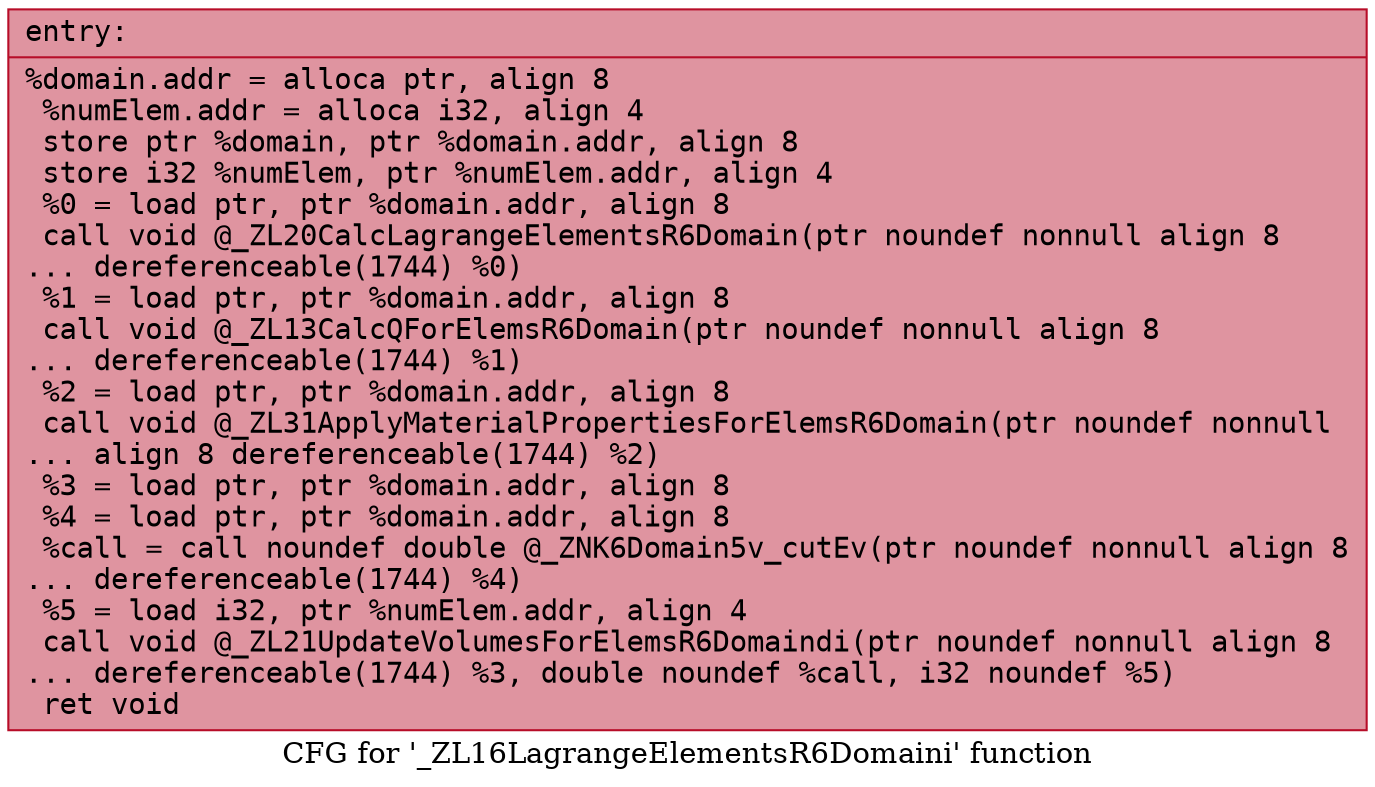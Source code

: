 digraph "CFG for '_ZL16LagrangeElementsR6Domaini' function" {
	label="CFG for '_ZL16LagrangeElementsR6Domaini' function";

	Node0x561418b6b6e0 [shape=record,color="#b70d28ff", style=filled, fillcolor="#b70d2870" fontname="Courier",label="{entry:\l|  %domain.addr = alloca ptr, align 8\l  %numElem.addr = alloca i32, align 4\l  store ptr %domain, ptr %domain.addr, align 8\l  store i32 %numElem, ptr %numElem.addr, align 4\l  %0 = load ptr, ptr %domain.addr, align 8\l  call void @_ZL20CalcLagrangeElementsR6Domain(ptr noundef nonnull align 8\l... dereferenceable(1744) %0)\l  %1 = load ptr, ptr %domain.addr, align 8\l  call void @_ZL13CalcQForElemsR6Domain(ptr noundef nonnull align 8\l... dereferenceable(1744) %1)\l  %2 = load ptr, ptr %domain.addr, align 8\l  call void @_ZL31ApplyMaterialPropertiesForElemsR6Domain(ptr noundef nonnull\l... align 8 dereferenceable(1744) %2)\l  %3 = load ptr, ptr %domain.addr, align 8\l  %4 = load ptr, ptr %domain.addr, align 8\l  %call = call noundef double @_ZNK6Domain5v_cutEv(ptr noundef nonnull align 8\l... dereferenceable(1744) %4)\l  %5 = load i32, ptr %numElem.addr, align 4\l  call void @_ZL21UpdateVolumesForElemsR6Domaindi(ptr noundef nonnull align 8\l... dereferenceable(1744) %3, double noundef %call, i32 noundef %5)\l  ret void\l}"];
}
